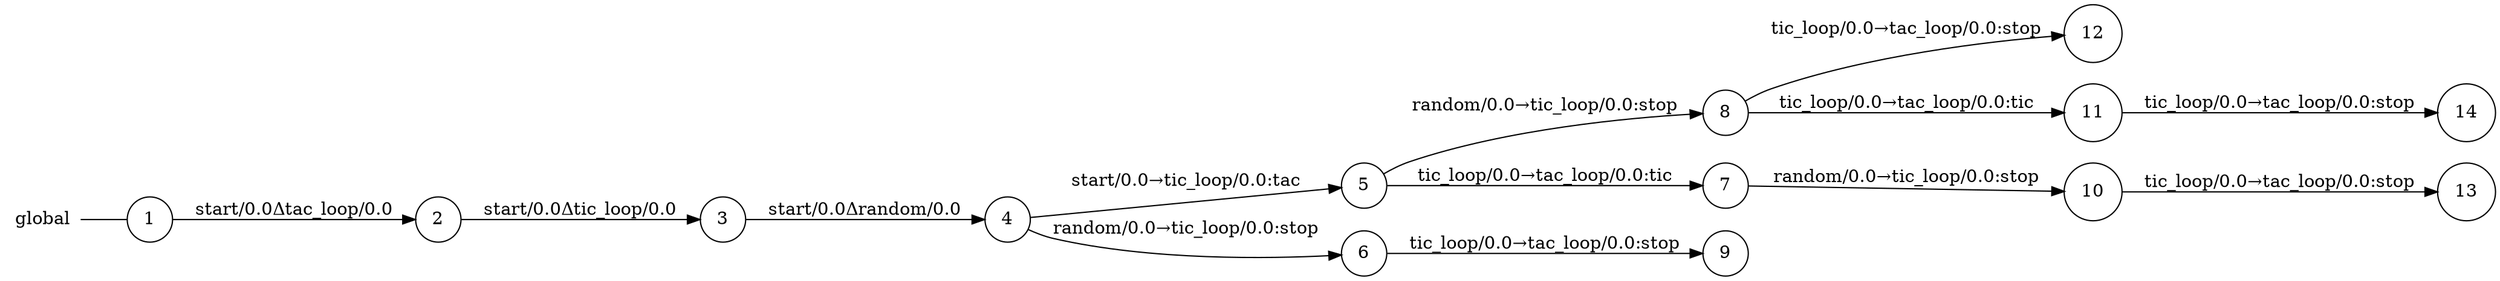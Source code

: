 digraph global {
	rankdir="LR";
	n_0 [label="global", shape="plaintext"];
	n_1 [id="5", shape=circle, label="5"];
	n_2 [id="12", shape=circle, label="12"];
	n_3 [id="11", shape=circle, label="11"];
	n_4 [id="14", shape=circle, label="14"];
	n_5 [id="6", shape=circle, label="6"];
	n_6 [id="13", shape=circle, label="13"];
	n_7 [id="10", shape=circle, label="10"];
	n_8 [id="1", shape=circle, label="1"];
	n_0 -> n_8 [arrowhead=none];
	n_9 [id="9", shape=circle, label="9"];
	n_10 [id="2", shape=circle, label="2"];
	n_11 [id="8", shape=circle, label="8"];
	n_12 [id="4", shape=circle, label="4"];
	n_13 [id="7", shape=circle, label="7"];
	n_14 [id="3", shape=circle, label="3"];

	n_11 -> n_2 [id="[$e|10]", label="tic_loop/0.0→tac_loop/0.0:stop"];
	n_7 -> n_6 [id="[$e|11]", label="tic_loop/0.0→tac_loop/0.0:stop"];
	n_11 -> n_3 [id="[$e|9]", label="tic_loop/0.0→tac_loop/0.0:tic"];
	n_3 -> n_4 [id="[$e|12]", label="tic_loop/0.0→tac_loop/0.0:stop"];
	n_13 -> n_7 [id="[$e|8]", label="random/0.0→tic_loop/0.0:stop"];
	n_1 -> n_11 [id="[$e|6]", label="random/0.0→tic_loop/0.0:stop"];
	n_12 -> n_1 [id="[$e|3]", label="start/0.0→tic_loop/0.0:tac"];
	n_14 -> n_12 [id="[$e|2]", label="start/0.0Δrandom/0.0"];
	n_1 -> n_13 [id="[$e|5]", label="tic_loop/0.0→tac_loop/0.0:tic"];
	n_10 -> n_14 [id="[$e|1]", label="start/0.0Δtic_loop/0.0"];
	n_12 -> n_5 [id="[$e|4]", label="random/0.0→tic_loop/0.0:stop"];
	n_5 -> n_9 [id="[$e|7]", label="tic_loop/0.0→tac_loop/0.0:stop"];
	n_8 -> n_10 [id="[$e|0]", label="start/0.0Δtac_loop/0.0"];
}
